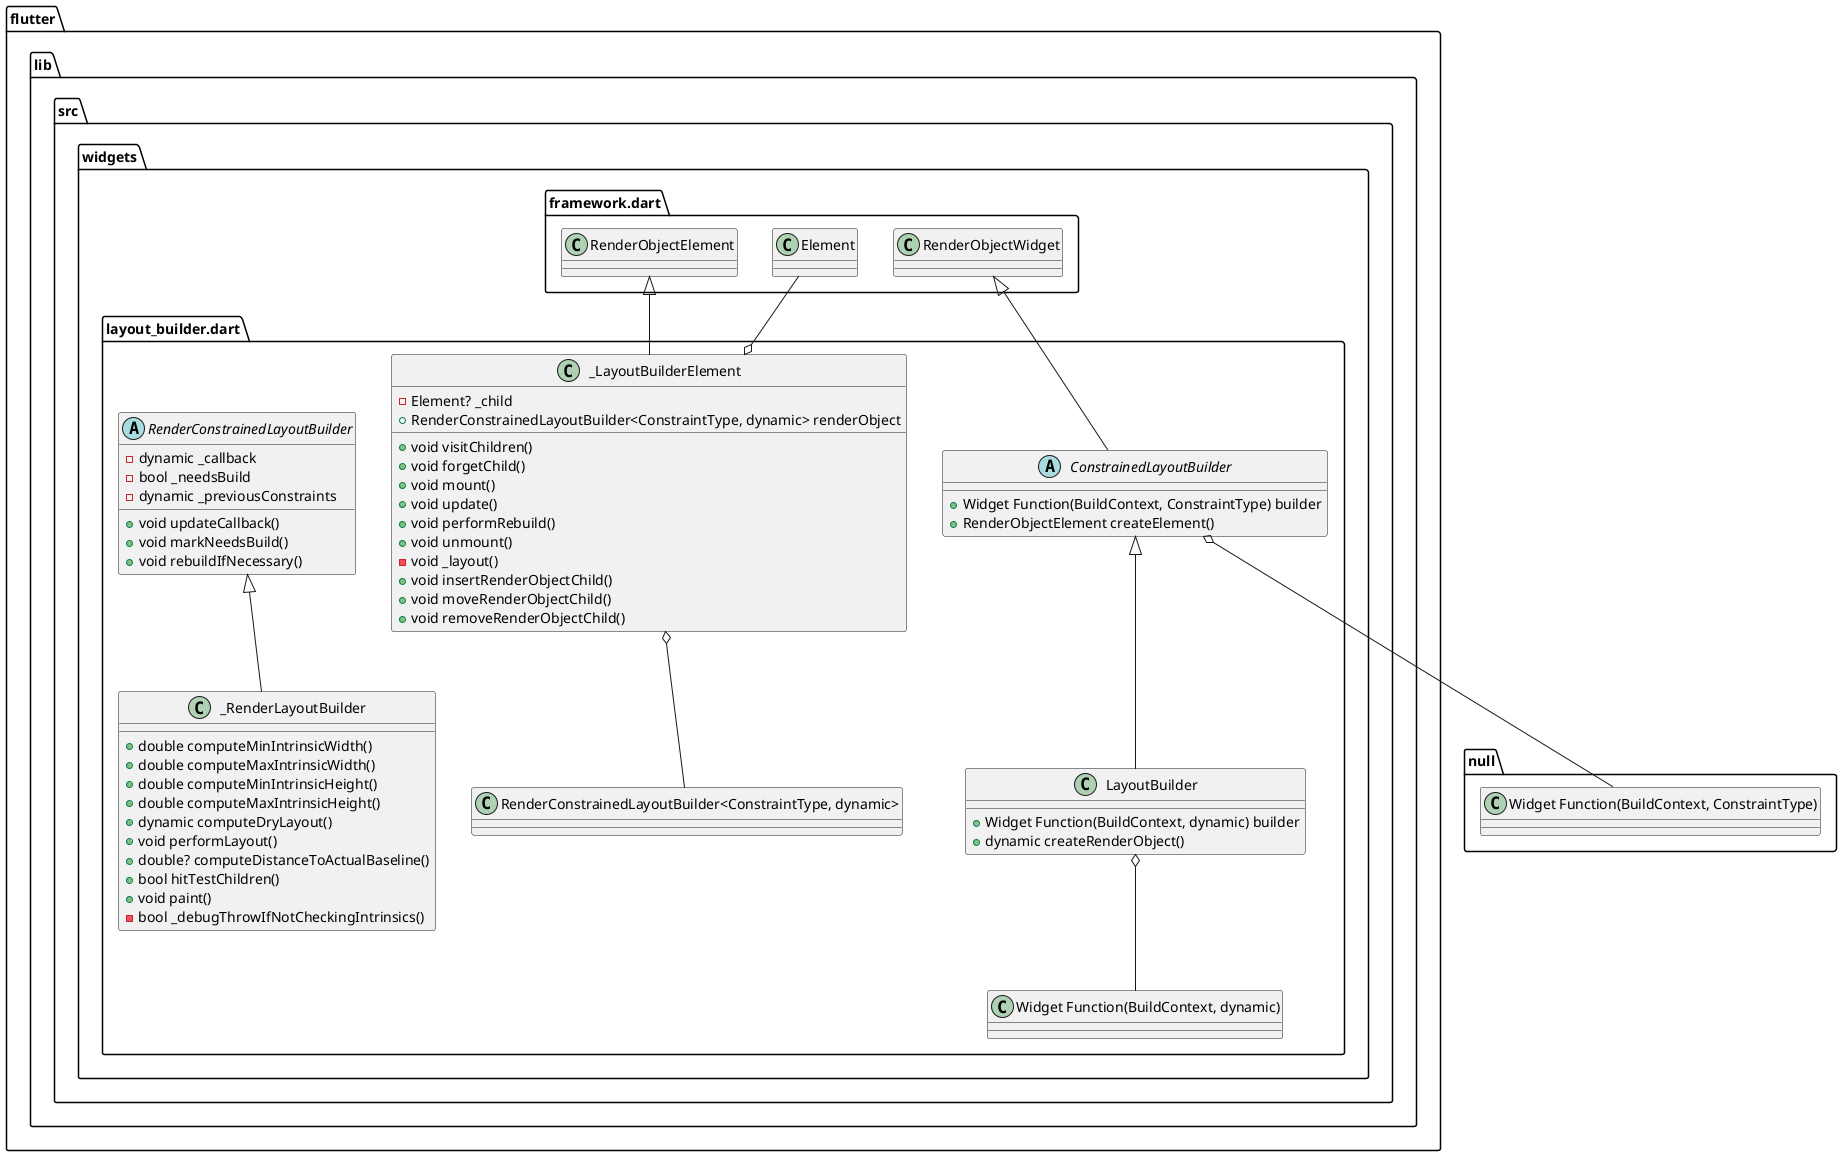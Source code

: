 @startuml
set namespaceSeparator ::

abstract class "flutter::lib::src::widgets::layout_builder.dart::ConstrainedLayoutBuilder" {
  +Widget Function(BuildContext, ConstraintType) builder
  +RenderObjectElement createElement()
}

"flutter::lib::src::widgets::layout_builder.dart::ConstrainedLayoutBuilder" o-- "null::Widget Function(BuildContext, ConstraintType)"
"flutter::lib::src::widgets::framework.dart::RenderObjectWidget" <|-- "flutter::lib::src::widgets::layout_builder.dart::ConstrainedLayoutBuilder"

class "flutter::lib::src::widgets::layout_builder.dart::_LayoutBuilderElement" {
  -Element? _child
  +RenderConstrainedLayoutBuilder<ConstraintType, dynamic> renderObject
  +void visitChildren()
  +void forgetChild()
  +void mount()
  +void update()
  +void performRebuild()
  +void unmount()
  -void _layout()
  +void insertRenderObjectChild()
  +void moveRenderObjectChild()
  +void removeRenderObjectChild()
}

"flutter::lib::src::widgets::layout_builder.dart::_LayoutBuilderElement" o-- "flutter::lib::src::widgets::framework.dart::Element"
"flutter::lib::src::widgets::layout_builder.dart::_LayoutBuilderElement" o-- "flutter::lib::src::widgets::layout_builder.dart::RenderConstrainedLayoutBuilder<ConstraintType, dynamic>"
"flutter::lib::src::widgets::framework.dart::RenderObjectElement" <|-- "flutter::lib::src::widgets::layout_builder.dart::_LayoutBuilderElement"

class "flutter::lib::src::widgets::layout_builder.dart::LayoutBuilder" {
  +Widget Function(BuildContext, dynamic) builder
  +dynamic createRenderObject()
}

"flutter::lib::src::widgets::layout_builder.dart::LayoutBuilder" o-- "flutter::lib::src::widgets::layout_builder.dart::Widget Function(BuildContext, dynamic)"
"flutter::lib::src::widgets::layout_builder.dart::ConstrainedLayoutBuilder" <|-- "flutter::lib::src::widgets::layout_builder.dart::LayoutBuilder"

class "flutter::lib::src::widgets::layout_builder.dart::_RenderLayoutBuilder" {
  +double computeMinIntrinsicWidth()
  +double computeMaxIntrinsicWidth()
  +double computeMinIntrinsicHeight()
  +double computeMaxIntrinsicHeight()
  +dynamic computeDryLayout()
  +void performLayout()
  +double? computeDistanceToActualBaseline()
  +bool hitTestChildren()
  +void paint()
  -bool _debugThrowIfNotCheckingIntrinsics()
}

"flutter::lib::src::widgets::layout_builder.dart::RenderConstrainedLayoutBuilder" <|-- "flutter::lib::src::widgets::layout_builder.dart::_RenderLayoutBuilder"

abstract class "flutter::lib::src::widgets::layout_builder.dart::RenderConstrainedLayoutBuilder" {
  -dynamic _callback
  -bool _needsBuild
  -dynamic _previousConstraints
  +void updateCallback()
  +void markNeedsBuild()
  +void rebuildIfNecessary()
}


@enduml